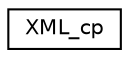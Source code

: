 digraph "Graphical Class Hierarchy"
{
 // LATEX_PDF_SIZE
  edge [fontname="Helvetica",fontsize="10",labelfontname="Helvetica",labelfontsize="10"];
  node [fontname="Helvetica",fontsize="10",shape=record];
  rankdir="LR";
  Node0 [label="XML_cp",height=0.2,width=0.4,color="black", fillcolor="white", style="filled",URL="$structXML__cp.html",tooltip=" "];
}
